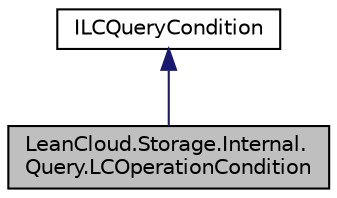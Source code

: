 digraph "LeanCloud.Storage.Internal.Query.LCOperationCondition"
{
  edge [fontname="Helvetica",fontsize="10",labelfontname="Helvetica",labelfontsize="10"];
  node [fontname="Helvetica",fontsize="10",shape=record];
  Node1 [label="LeanCloud.Storage.Internal.\lQuery.LCOperationCondition",height=0.2,width=0.4,color="black", fillcolor="grey75", style="filled", fontcolor="black"];
  Node2 -> Node1 [dir="back",color="midnightblue",fontsize="10",style="solid",fontname="Helvetica"];
  Node2 [label="ILCQueryCondition",height=0.2,width=0.4,color="black", fillcolor="white", style="filled",URL="$interfaceLeanCloud_1_1Storage_1_1Internal_1_1Query_1_1ILCQueryCondition.html"];
}
